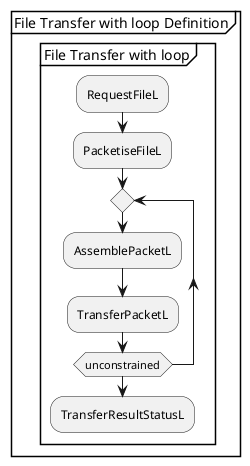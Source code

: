 @startuml
partition "File Transfer with loop Definition" {
  group "File Transfer with loop"
    :RequestFileL;
    :PacketiseFileL;
    repeat
      :AssemblePacketL;
      :TransferPacketL;
    repeat while (unconstrained)
    :TransferResultStatusL;
  end group
}  
@enduml
